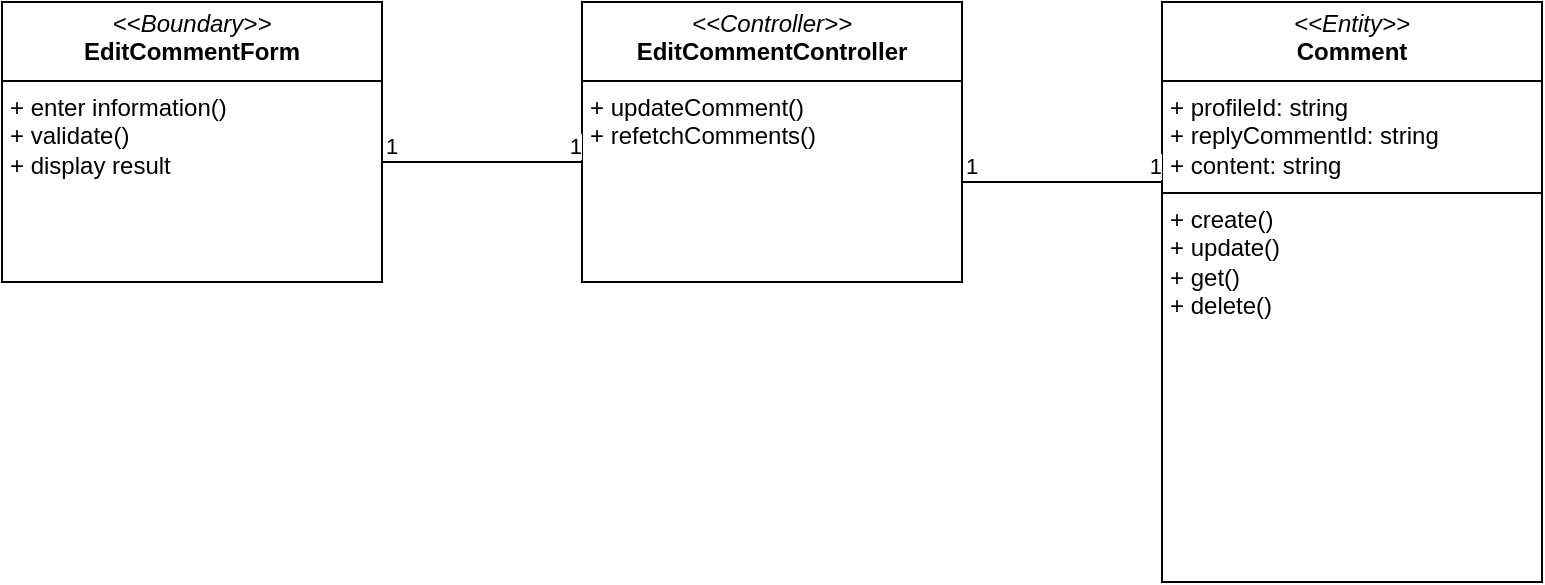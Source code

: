 <mxfile version="26.1.0">
  <diagram name="Page-1" id="OldyhSzuwasPxzMzd8YR">
    <mxGraphModel dx="1444" dy="875" grid="1" gridSize="10" guides="1" tooltips="1" connect="1" arrows="1" fold="1" page="1" pageScale="1" pageWidth="850" pageHeight="1100" math="0" shadow="0">
      <root>
        <mxCell id="0" />
        <mxCell id="1" parent="0" />
        <mxCell id="qHNMiekS0uSX8qMbq30T-1" value="&lt;p style=&quot;margin: 4px 0px 0px; text-align: center;&quot;&gt;&lt;i&gt;&amp;lt;&amp;lt;Entity&amp;gt;&amp;gt;&lt;/i&gt;&lt;br&gt;&lt;b&gt;Comment&lt;/b&gt;&lt;/p&gt;&lt;hr style=&quot;border-style: solid;&quot; size=&quot;1&quot;&gt;&lt;p style=&quot;margin: 0px 0px 0px 4px;&quot;&gt;+ profileId: string&lt;/p&gt;&lt;p style=&quot;margin: 0px 0px 0px 4px;&quot;&gt;+ replyCommentId: string&lt;/p&gt;&lt;p style=&quot;margin: 0px 0px 0px 4px;&quot;&gt;+ content: string&lt;/p&gt;&lt;hr style=&quot;border-style: solid;&quot; size=&quot;1&quot;&gt;&lt;p style=&quot;margin: 0px 0px 0px 4px;&quot;&gt;+ create()&lt;br&gt;&lt;/p&gt;&lt;p style=&quot;margin: 0px 0px 0px 4px;&quot;&gt;+ update()&lt;/p&gt;&lt;p style=&quot;margin: 0px 0px 0px 4px;&quot;&gt;+ get()&lt;/p&gt;&lt;p style=&quot;margin: 0px 0px 0px 4px;&quot;&gt;+ delete()&lt;/p&gt;" style="verticalAlign=top;align=left;overflow=fill;html=1;whiteSpace=wrap;" vertex="1" parent="1">
          <mxGeometry x="620" y="50" width="190" height="290" as="geometry" />
        </mxCell>
        <mxCell id="qHNMiekS0uSX8qMbq30T-2" value="&lt;p style=&quot;margin:0px;margin-top:4px;text-align:center;&quot;&gt;&lt;i&gt;&amp;lt;&amp;lt;Boundary&amp;gt;&amp;gt;&lt;/i&gt;&lt;br&gt;&lt;b&gt;EditCommentForm&lt;/b&gt;&lt;/p&gt;&lt;hr size=&quot;1&quot; style=&quot;border-style:solid;&quot;&gt;&lt;p style=&quot;margin:0px;margin-left:4px;&quot;&gt;+ enter information()&lt;/p&gt;&lt;p style=&quot;margin:0px;margin-left:4px;&quot;&gt;+ validate()&lt;/p&gt;&lt;p style=&quot;margin:0px;margin-left:4px;&quot;&gt;+ display result&lt;/p&gt;" style="verticalAlign=top;align=left;overflow=fill;html=1;whiteSpace=wrap;" vertex="1" parent="1">
          <mxGeometry x="40" y="50" width="190" height="140" as="geometry" />
        </mxCell>
        <mxCell id="qHNMiekS0uSX8qMbq30T-3" value="&lt;p style=&quot;margin:0px;margin-top:4px;text-align:center;&quot;&gt;&lt;i&gt;&amp;lt;&amp;lt;Controller&amp;gt;&amp;gt;&lt;/i&gt;&lt;br&gt;&lt;b&gt;EditCommentController&lt;/b&gt;&lt;/p&gt;&lt;hr size=&quot;1&quot; style=&quot;border-style:solid;&quot;&gt;&lt;p style=&quot;margin:0px;margin-left:4px;&quot;&gt;+ updateComment()&lt;br&gt;&lt;/p&gt;&lt;p style=&quot;margin:0px;margin-left:4px;&quot;&gt;+ refetchComments()&lt;/p&gt;" style="verticalAlign=top;align=left;overflow=fill;html=1;whiteSpace=wrap;" vertex="1" parent="1">
          <mxGeometry x="330" y="50" width="190" height="140" as="geometry" />
        </mxCell>
        <mxCell id="qHNMiekS0uSX8qMbq30T-4" value="" style="endArrow=none;html=1;edgeStyle=orthogonalEdgeStyle;rounded=0;" edge="1" parent="1">
          <mxGeometry relative="1" as="geometry">
            <mxPoint x="230" y="130" as="sourcePoint" />
            <mxPoint x="330" y="130" as="targetPoint" />
          </mxGeometry>
        </mxCell>
        <mxCell id="qHNMiekS0uSX8qMbq30T-5" value="1" style="edgeLabel;resizable=0;html=1;align=left;verticalAlign=bottom;" connectable="0" vertex="1" parent="qHNMiekS0uSX8qMbq30T-4">
          <mxGeometry x="-1" relative="1" as="geometry" />
        </mxCell>
        <mxCell id="qHNMiekS0uSX8qMbq30T-6" value="1" style="edgeLabel;resizable=0;html=1;align=right;verticalAlign=bottom;" connectable="0" vertex="1" parent="qHNMiekS0uSX8qMbq30T-4">
          <mxGeometry x="1" relative="1" as="geometry" />
        </mxCell>
        <mxCell id="qHNMiekS0uSX8qMbq30T-7" value="" style="endArrow=none;html=1;edgeStyle=orthogonalEdgeStyle;rounded=0;" edge="1" parent="1">
          <mxGeometry relative="1" as="geometry">
            <mxPoint x="520" y="140" as="sourcePoint" />
            <mxPoint x="620" y="140" as="targetPoint" />
          </mxGeometry>
        </mxCell>
        <mxCell id="qHNMiekS0uSX8qMbq30T-8" value="1" style="edgeLabel;resizable=0;html=1;align=left;verticalAlign=bottom;" connectable="0" vertex="1" parent="qHNMiekS0uSX8qMbq30T-7">
          <mxGeometry x="-1" relative="1" as="geometry" />
        </mxCell>
        <mxCell id="qHNMiekS0uSX8qMbq30T-9" value="1" style="edgeLabel;resizable=0;html=1;align=right;verticalAlign=bottom;" connectable="0" vertex="1" parent="qHNMiekS0uSX8qMbq30T-7">
          <mxGeometry x="1" relative="1" as="geometry" />
        </mxCell>
      </root>
    </mxGraphModel>
  </diagram>
</mxfile>
